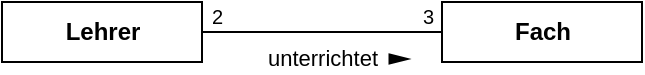 <mxfile version="22.1.0" type="device">
  <diagram id="IKdcczgC__YtXfX8UIwX" name="Page-1">
    <mxGraphModel dx="710" dy="377" grid="1" gridSize="10" guides="1" tooltips="1" connect="1" arrows="1" fold="1" page="1" pageScale="1" pageWidth="827" pageHeight="1169" math="0" shadow="0">
      <root>
        <mxCell id="0" />
        <mxCell id="1" parent="0" />
        <mxCell id="m_R6_4stdK32f-bWhgOH-3" value="&lt;b&gt;Fach&lt;/b&gt;" style="html=1;fontStyle=0" parent="1" vertex="1">
          <mxGeometry x="320" y="80" width="100" height="30" as="geometry" />
        </mxCell>
        <mxCell id="m_R6_4stdK32f-bWhgOH-19" value="unterrichtet" style="endArrow=none;html=1;endFill=0;verticalAlign=top;labelBackgroundColor=none;" parent="1" source="m_R6_4stdK32f-bWhgOH-1" target="m_R6_4stdK32f-bWhgOH-3" edge="1">
          <mxGeometry relative="1" as="geometry">
            <mxPoint x="120" y="160" as="sourcePoint" />
            <mxPoint x="290" y="100" as="targetPoint" />
          </mxGeometry>
        </mxCell>
        <mxCell id="m_R6_4stdK32f-bWhgOH-20" value="2" style="resizable=0;html=1;align=left;verticalAlign=bottom;labelBackgroundColor=none;fontSize=10;spacingTop=-8;spacingLeft=0;" parent="m_R6_4stdK32f-bWhgOH-19" connectable="0" vertex="1">
          <mxGeometry x="-1" relative="1" as="geometry">
            <mxPoint x="3" as="offset" />
          </mxGeometry>
        </mxCell>
        <mxCell id="m_R6_4stdK32f-bWhgOH-21" value="3" style="resizable=0;html=1;align=right;verticalAlign=bottom;labelBackgroundColor=none;fontSize=10;spacingLeft=0;spacing=2;spacingBottom=0;spacingRight=3;spacingTop=0;" parent="m_R6_4stdK32f-bWhgOH-19" connectable="0" vertex="1">
          <mxGeometry x="1" relative="1" as="geometry">
            <mxPoint x="-1" as="offset" />
          </mxGeometry>
        </mxCell>
        <mxCell id="m_R6_4stdK32f-bWhgOH-1" value="&lt;b&gt;Lehrer&lt;/b&gt;" style="html=1;fontStyle=0" parent="1" vertex="1">
          <mxGeometry x="100" y="80" width="100" height="30" as="geometry" />
        </mxCell>
        <mxCell id="T6Ai0_ayIKamRRYhBH8k-1" value="" style="triangle;whiteSpace=wrap;html=1;dashed=0;direction=north;fillColor=#000000;aspect=fixed;rotation=90;" parent="1" vertex="1">
          <mxGeometry x="296" y="104" width="4.5" height="9" as="geometry" />
        </mxCell>
      </root>
    </mxGraphModel>
  </diagram>
</mxfile>
